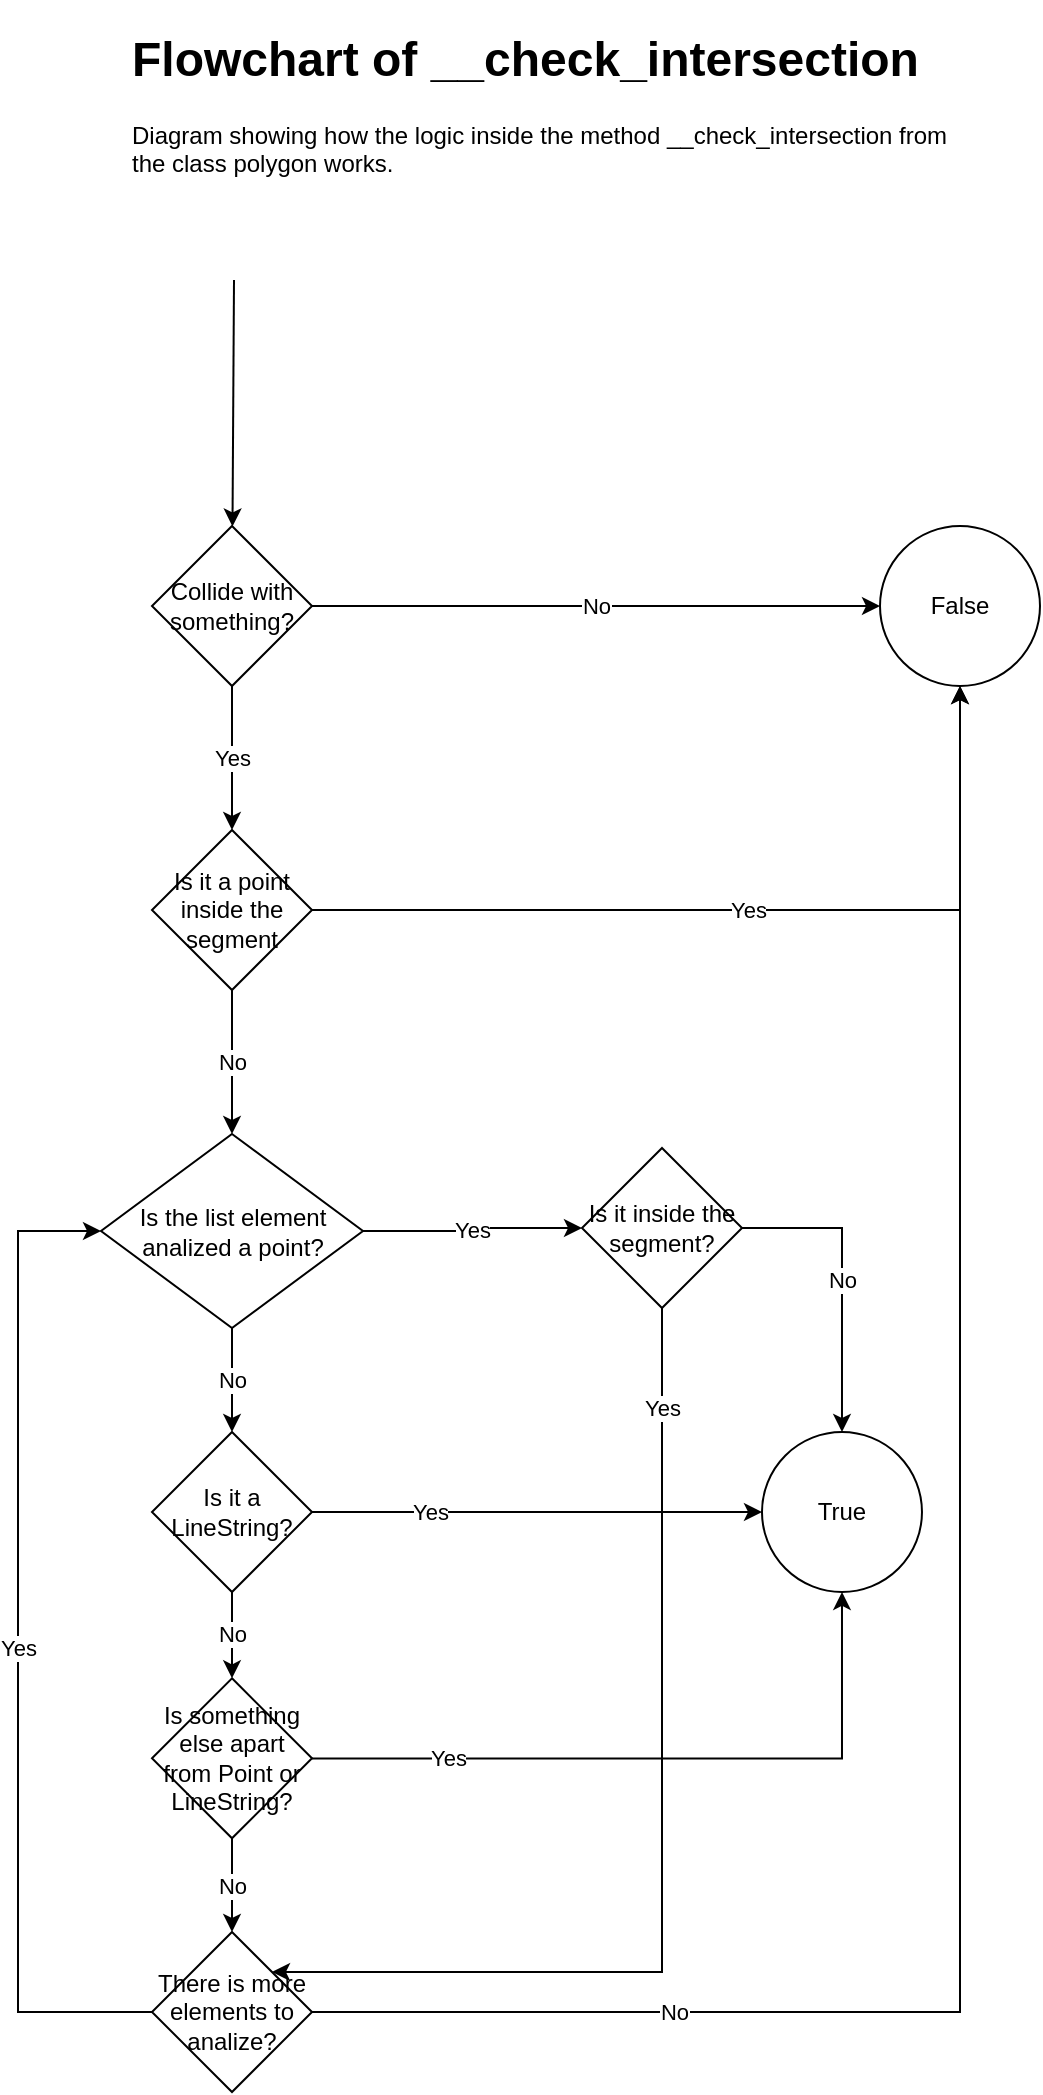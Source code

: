 <mxfile version="13.9.9" type="device"><diagram id="vfP6c3AbyUxylTUkLD-v" name="Page-1"><mxGraphModel dx="1040" dy="1082" grid="0" gridSize="10" guides="1" tooltips="1" connect="1" arrows="1" fold="1" page="0" pageScale="1" pageWidth="827" pageHeight="1169" math="0" shadow="0"><root><mxCell id="0"/><mxCell id="1" parent="0"/><mxCell id="z1s9zQV4c9Wm0k2emaL7-2" value="No" style="edgeStyle=orthogonalEdgeStyle;rounded=0;orthogonalLoop=1;jettySize=auto;html=1;" parent="1" source="z1s9zQV4c9Wm0k2emaL7-1" target="z1s9zQV4c9Wm0k2emaL7-3" edge="1"><mxGeometry relative="1" as="geometry"><mxPoint x="667" y="243" as="targetPoint"/></mxGeometry></mxCell><mxCell id="z1s9zQV4c9Wm0k2emaL7-4" value="Yes" style="edgeStyle=orthogonalEdgeStyle;rounded=0;orthogonalLoop=1;jettySize=auto;html=1;" parent="1" source="z1s9zQV4c9Wm0k2emaL7-1" target="z1s9zQV4c9Wm0k2emaL7-5" edge="1"><mxGeometry relative="1" as="geometry"><mxPoint x="303" y="364" as="targetPoint"/></mxGeometry></mxCell><mxCell id="z1s9zQV4c9Wm0k2emaL7-1" value="Collide with something?&lt;br&gt;" style="rhombus;whiteSpace=wrap;html=1;" parent="1" vertex="1"><mxGeometry x="263" y="203" width="80" height="80" as="geometry"/></mxCell><mxCell id="z1s9zQV4c9Wm0k2emaL7-3" value="False" style="ellipse;whiteSpace=wrap;html=1;aspect=fixed;" parent="1" vertex="1"><mxGeometry x="627" y="203" width="80" height="80" as="geometry"/></mxCell><mxCell id="z1s9zQV4c9Wm0k2emaL7-6" value="Yes" style="edgeStyle=orthogonalEdgeStyle;rounded=0;orthogonalLoop=1;jettySize=auto;html=1;" parent="1" source="z1s9zQV4c9Wm0k2emaL7-5" target="z1s9zQV4c9Wm0k2emaL7-3" edge="1"><mxGeometry relative="1" as="geometry"/></mxCell><mxCell id="z1s9zQV4c9Wm0k2emaL7-11" value="No" style="edgeStyle=orthogonalEdgeStyle;rounded=0;orthogonalLoop=1;jettySize=auto;html=1;" parent="1" source="z1s9zQV4c9Wm0k2emaL7-5" target="z1s9zQV4c9Wm0k2emaL7-12" edge="1"><mxGeometry relative="1" as="geometry"><mxPoint x="303" y="508.31" as="targetPoint"/></mxGeometry></mxCell><mxCell id="z1s9zQV4c9Wm0k2emaL7-5" value="Is it a point inside the segment" style="rhombus;whiteSpace=wrap;html=1;" parent="1" vertex="1"><mxGeometry x="263" y="355" width="80" height="80" as="geometry"/></mxCell><mxCell id="z1s9zQV4c9Wm0k2emaL7-13" value="No" style="edgeStyle=orthogonalEdgeStyle;rounded=0;orthogonalLoop=1;jettySize=auto;html=1;" parent="1" source="z1s9zQV4c9Wm0k2emaL7-12" target="z1s9zQV4c9Wm0k2emaL7-14" edge="1"><mxGeometry relative="1" as="geometry"><mxPoint x="303" y="673.138" as="targetPoint"/></mxGeometry></mxCell><mxCell id="z1s9zQV4c9Wm0k2emaL7-23" value="Yes" style="edgeStyle=orthogonalEdgeStyle;rounded=0;orthogonalLoop=1;jettySize=auto;html=1;" parent="1" source="z1s9zQV4c9Wm0k2emaL7-12" target="z1s9zQV4c9Wm0k2emaL7-25" edge="1"><mxGeometry relative="1" as="geometry"><mxPoint x="422" y="555.5" as="targetPoint"/></mxGeometry></mxCell><mxCell id="z1s9zQV4c9Wm0k2emaL7-12" value="Is the list element analized a point?" style="rhombus;whiteSpace=wrap;html=1;" parent="1" vertex="1"><mxGeometry x="237.5" y="507" width="131" height="97" as="geometry"/></mxCell><mxCell id="z1s9zQV4c9Wm0k2emaL7-15" value="Yes" style="edgeStyle=orthogonalEdgeStyle;rounded=0;orthogonalLoop=1;jettySize=auto;html=1;exitX=1;exitY=0.5;exitDx=0;exitDy=0;" parent="1" source="z1s9zQV4c9Wm0k2emaL7-14" target="z1s9zQV4c9Wm0k2emaL7-16" edge="1"><mxGeometry x="-0.469" relative="1" as="geometry"><mxPoint x="688.517" y="673.138" as="targetPoint"/><Array as="points"><mxPoint x="444" y="696"/><mxPoint x="444" y="696"/></Array><mxPoint as="offset"/></mxGeometry></mxCell><mxCell id="z1s9zQV4c9Wm0k2emaL7-28" value="No" style="edgeStyle=orthogonalEdgeStyle;rounded=0;orthogonalLoop=1;jettySize=auto;html=1;" parent="1" source="z1s9zQV4c9Wm0k2emaL7-14" target="z1s9zQV4c9Wm0k2emaL7-29" edge="1"><mxGeometry relative="1" as="geometry"><mxPoint x="303" y="819.167" as="targetPoint"/></mxGeometry></mxCell><mxCell id="z1s9zQV4c9Wm0k2emaL7-14" value="Is it a LineString?" style="rhombus;whiteSpace=wrap;html=1;" parent="1" vertex="1"><mxGeometry x="263" y="655.998" width="80" height="80" as="geometry"/></mxCell><mxCell id="z1s9zQV4c9Wm0k2emaL7-16" value="True" style="ellipse;whiteSpace=wrap;html=1;aspect=fixed;" parent="1" vertex="1"><mxGeometry x="567.997" y="655.998" width="80" height="80" as="geometry"/></mxCell><mxCell id="z1s9zQV4c9Wm0k2emaL7-19" value="Yes" style="edgeStyle=orthogonalEdgeStyle;rounded=0;orthogonalLoop=1;jettySize=auto;html=1;entryX=0;entryY=0.5;entryDx=0;entryDy=0;" parent="1" source="z1s9zQV4c9Wm0k2emaL7-18" target="z1s9zQV4c9Wm0k2emaL7-12" edge="1"><mxGeometry relative="1" as="geometry"><Array as="points"><mxPoint x="196" y="946"/><mxPoint x="196" y="556"/></Array></mxGeometry></mxCell><mxCell id="z1s9zQV4c9Wm0k2emaL7-20" value="No" style="edgeStyle=orthogonalEdgeStyle;rounded=0;orthogonalLoop=1;jettySize=auto;html=1;entryX=0.5;entryY=1;entryDx=0;entryDy=0;" parent="1" source="z1s9zQV4c9Wm0k2emaL7-18" target="z1s9zQV4c9Wm0k2emaL7-3" edge="1"><mxGeometry x="-0.634" relative="1" as="geometry"><mxPoint as="offset"/></mxGeometry></mxCell><mxCell id="z1s9zQV4c9Wm0k2emaL7-18" value="There is more elements to analize?" style="rhombus;whiteSpace=wrap;html=1;" parent="1" vertex="1"><mxGeometry x="263" y="906.0" width="80" height="80" as="geometry"/></mxCell><mxCell id="z1s9zQV4c9Wm0k2emaL7-26" value="No" style="edgeStyle=orthogonalEdgeStyle;rounded=0;orthogonalLoop=1;jettySize=auto;html=1;" parent="1" source="z1s9zQV4c9Wm0k2emaL7-25" target="z1s9zQV4c9Wm0k2emaL7-16" edge="1"><mxGeometry relative="1" as="geometry"/></mxCell><mxCell id="z1s9zQV4c9Wm0k2emaL7-27" value="Yes" style="edgeStyle=orthogonalEdgeStyle;rounded=0;orthogonalLoop=1;jettySize=auto;html=1;entryX=1;entryY=0;entryDx=0;entryDy=0;" parent="1" source="z1s9zQV4c9Wm0k2emaL7-25" target="z1s9zQV4c9Wm0k2emaL7-18" edge="1"><mxGeometry x="-0.81" relative="1" as="geometry"><Array as="points"><mxPoint x="518" y="926"/></Array><mxPoint as="offset"/></mxGeometry></mxCell><mxCell id="z1s9zQV4c9Wm0k2emaL7-25" value="Is it inside the segment?" style="rhombus;whiteSpace=wrap;html=1;" parent="1" vertex="1"><mxGeometry x="478" y="514" width="80" height="80" as="geometry"/></mxCell><mxCell id="z1s9zQV4c9Wm0k2emaL7-30" value="Yes" style="edgeStyle=orthogonalEdgeStyle;rounded=0;orthogonalLoop=1;jettySize=auto;html=1;" parent="1" source="z1s9zQV4c9Wm0k2emaL7-29" target="z1s9zQV4c9Wm0k2emaL7-16" edge="1"><mxGeometry x="-0.609" relative="1" as="geometry"><mxPoint as="offset"/></mxGeometry></mxCell><mxCell id="z1s9zQV4c9Wm0k2emaL7-31" value="No" style="edgeStyle=orthogonalEdgeStyle;rounded=0;orthogonalLoop=1;jettySize=auto;html=1;" parent="1" source="z1s9zQV4c9Wm0k2emaL7-29" target="z1s9zQV4c9Wm0k2emaL7-18" edge="1"><mxGeometry relative="1" as="geometry"/></mxCell><mxCell id="z1s9zQV4c9Wm0k2emaL7-29" value="Is something else apart from Point or LineString?" style="rhombus;whiteSpace=wrap;html=1;" parent="1" vertex="1"><mxGeometry x="263" y="779.167" width="80" height="80" as="geometry"/></mxCell><mxCell id="fjp3nET49TBP4rbQtAzQ-1" value="" style="endArrow=classic;html=1;" edge="1" parent="1" target="z1s9zQV4c9Wm0k2emaL7-1"><mxGeometry width="50" height="50" relative="1" as="geometry"><mxPoint x="304" y="80" as="sourcePoint"/><mxPoint x="292" y="221" as="targetPoint"/></mxGeometry></mxCell><mxCell id="fjp3nET49TBP4rbQtAzQ-4" value="&lt;h1&gt;Flowchart of __check_intersection&lt;/h1&gt;&lt;p&gt;Diagram showing how the logic inside the method __check_intersection from the class polygon works.&lt;/p&gt;" style="text;html=1;strokeColor=none;fillColor=none;spacing=5;spacingTop=-20;whiteSpace=wrap;overflow=hidden;rounded=0;" vertex="1" parent="1"><mxGeometry x="248" y="-50" width="433" height="120" as="geometry"/></mxCell></root></mxGraphModel></diagram></mxfile>